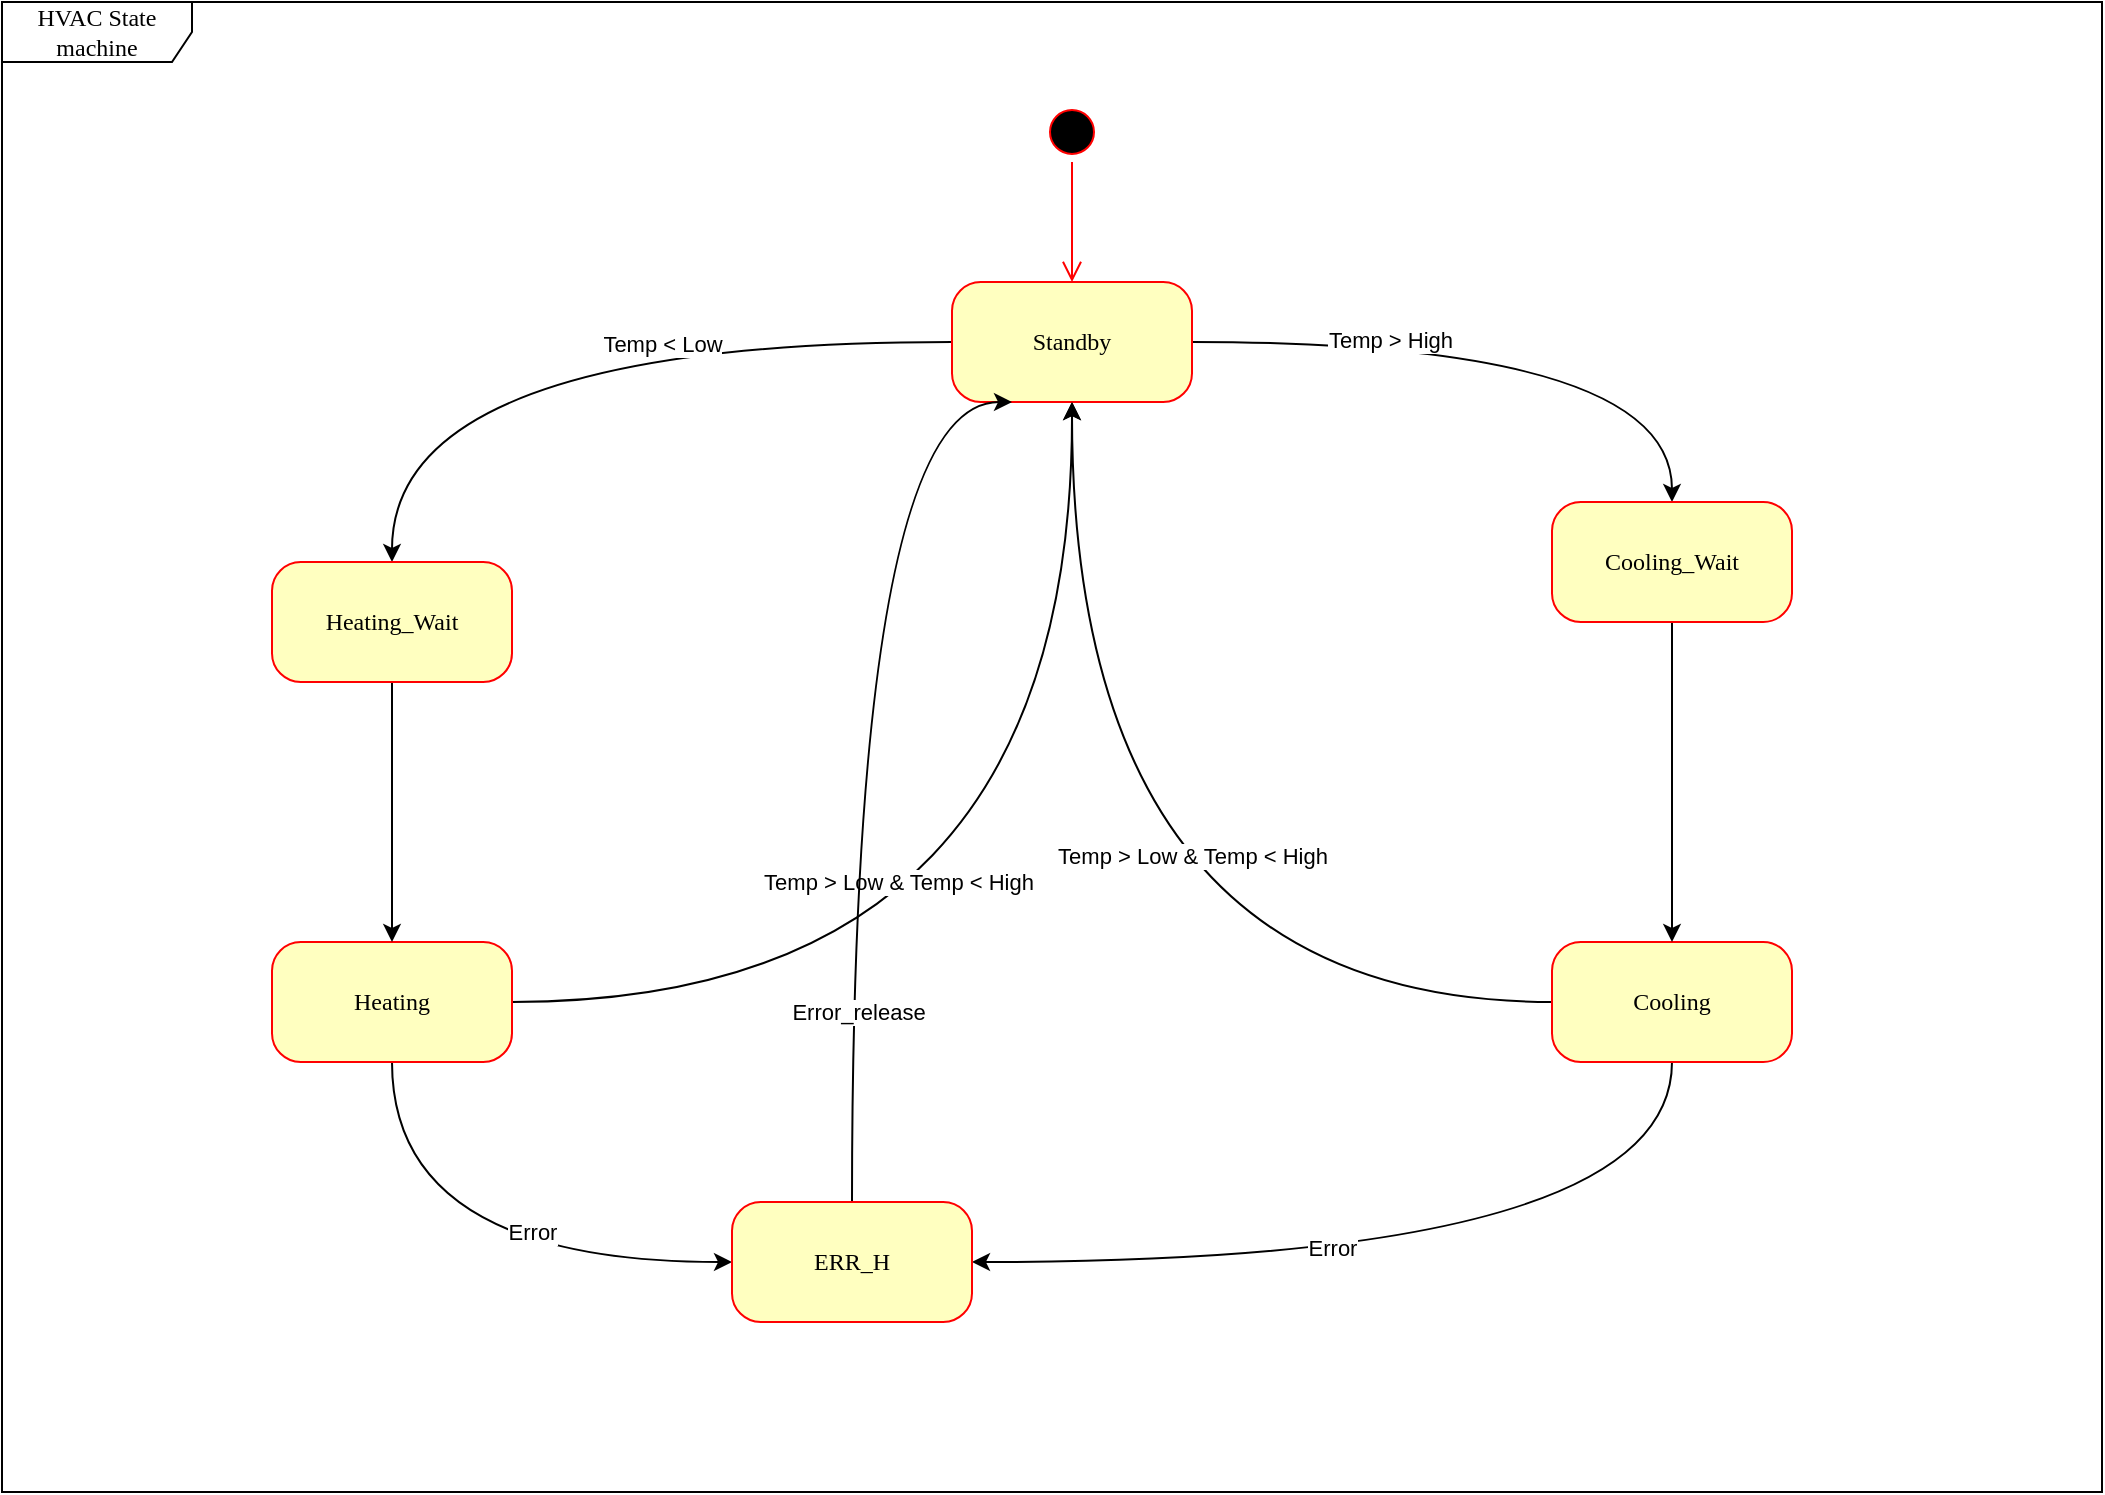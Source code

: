 <mxfile version="22.1.2" type="device">
  <diagram name="Page-1" id="58cdce13-f638-feb5-8d6f-7d28b1aa9fa0">
    <mxGraphModel dx="1728" dy="1847" grid="1" gridSize="10" guides="1" tooltips="1" connect="1" arrows="1" fold="1" page="1" pageScale="1" pageWidth="1100" pageHeight="850" background="none" math="0" shadow="0">
      <root>
        <mxCell id="0" />
        <mxCell id="1" parent="0" />
        <mxCell id="2a3bc250acf0617d-8" value="HVAC State machine" style="shape=umlFrame;whiteSpace=wrap;html=1;rounded=1;shadow=0;comic=0;labelBackgroundColor=none;strokeWidth=1;fontFamily=Verdana;fontSize=12;align=center;width=95;height=30;" parent="1" vertex="1">
          <mxGeometry x="55" y="-80" width="1050" height="745" as="geometry" />
        </mxCell>
        <mxCell id="382b91b5511bd0f7-1" value="" style="ellipse;html=1;shape=startState;fillColor=#000000;strokeColor=#ff0000;rounded=1;shadow=0;comic=0;labelBackgroundColor=none;fontFamily=Verdana;fontSize=12;fontColor=#000000;align=center;direction=south;" parent="1" vertex="1">
          <mxGeometry x="575" y="-30" width="30" height="30" as="geometry" />
        </mxCell>
        <mxCell id="fQ9lZJgQZ9tl0Cvu764c-8" style="edgeStyle=orthogonalEdgeStyle;rounded=0;orthogonalLoop=1;jettySize=auto;html=1;curved=1;" edge="1" parent="1" source="382b91b5511bd0f7-5" target="382b91b5511bd0f7-6">
          <mxGeometry relative="1" as="geometry" />
        </mxCell>
        <mxCell id="fQ9lZJgQZ9tl0Cvu764c-20" value="Temp &amp;gt; Low &amp;amp; Temp &amp;lt; High" style="edgeLabel;html=1;align=center;verticalAlign=middle;resizable=0;points=[];" vertex="1" connectable="0" parent="fQ9lZJgQZ9tl0Cvu764c-8">
          <mxGeometry x="0.159" y="-60" relative="1" as="geometry">
            <mxPoint as="offset" />
          </mxGeometry>
        </mxCell>
        <mxCell id="fQ9lZJgQZ9tl0Cvu764c-11" style="edgeStyle=orthogonalEdgeStyle;rounded=0;orthogonalLoop=1;jettySize=auto;html=1;entryX=1;entryY=0.5;entryDx=0;entryDy=0;curved=1;" edge="1" parent="1" source="382b91b5511bd0f7-5" target="fQ9lZJgQZ9tl0Cvu764c-1">
          <mxGeometry relative="1" as="geometry">
            <Array as="points">
              <mxPoint x="890" y="550" />
            </Array>
          </mxGeometry>
        </mxCell>
        <mxCell id="fQ9lZJgQZ9tl0Cvu764c-17" value="Error" style="edgeLabel;html=1;align=center;verticalAlign=middle;resizable=0;points=[];" vertex="1" connectable="0" parent="fQ9lZJgQZ9tl0Cvu764c-11">
          <mxGeometry x="0.202" y="-7" relative="1" as="geometry">
            <mxPoint as="offset" />
          </mxGeometry>
        </mxCell>
        <mxCell id="382b91b5511bd0f7-5" value="Cooling" style="rounded=1;whiteSpace=wrap;html=1;arcSize=24;fillColor=#ffffc0;strokeColor=#ff0000;shadow=0;comic=0;labelBackgroundColor=none;fontFamily=Verdana;fontSize=12;fontColor=#000000;align=center;" parent="1" vertex="1">
          <mxGeometry x="830" y="390" width="120" height="60" as="geometry" />
        </mxCell>
        <mxCell id="fQ9lZJgQZ9tl0Cvu764c-4" style="edgeStyle=orthogonalEdgeStyle;rounded=0;orthogonalLoop=1;jettySize=auto;html=1;entryX=0.5;entryY=0;entryDx=0;entryDy=0;curved=1;" edge="1" parent="1" source="382b91b5511bd0f7-6" target="382b91b5511bd0f7-10">
          <mxGeometry relative="1" as="geometry" />
        </mxCell>
        <mxCell id="fQ9lZJgQZ9tl0Cvu764c-14" value="Temp &amp;lt; Low" style="edgeLabel;html=1;align=center;verticalAlign=middle;resizable=0;points=[];" vertex="1" connectable="0" parent="fQ9lZJgQZ9tl0Cvu764c-4">
          <mxGeometry x="-0.254" y="1" relative="1" as="geometry">
            <mxPoint as="offset" />
          </mxGeometry>
        </mxCell>
        <mxCell id="fQ9lZJgQZ9tl0Cvu764c-5" style="edgeStyle=orthogonalEdgeStyle;rounded=0;orthogonalLoop=1;jettySize=auto;html=1;curved=1;" edge="1" parent="1" source="382b91b5511bd0f7-6" target="382b91b5511bd0f7-9">
          <mxGeometry relative="1" as="geometry" />
        </mxCell>
        <mxCell id="fQ9lZJgQZ9tl0Cvu764c-13" value="Temp &amp;gt; High" style="edgeLabel;html=1;align=center;verticalAlign=middle;resizable=0;points=[];" vertex="1" connectable="0" parent="fQ9lZJgQZ9tl0Cvu764c-5">
          <mxGeometry x="-0.383" y="1" relative="1" as="geometry">
            <mxPoint as="offset" />
          </mxGeometry>
        </mxCell>
        <mxCell id="382b91b5511bd0f7-6" value="Standby" style="rounded=1;whiteSpace=wrap;html=1;arcSize=24;fillColor=#ffffc0;strokeColor=#ff0000;shadow=0;comic=0;labelBackgroundColor=none;fontFamily=Verdana;fontSize=12;fontColor=#000000;align=center;" parent="1" vertex="1">
          <mxGeometry x="530" y="60" width="120" height="60" as="geometry" />
        </mxCell>
        <mxCell id="fQ9lZJgQZ9tl0Cvu764c-9" style="edgeStyle=orthogonalEdgeStyle;rounded=0;orthogonalLoop=1;jettySize=auto;html=1;curved=1;" edge="1" parent="1" source="382b91b5511bd0f7-7">
          <mxGeometry relative="1" as="geometry">
            <mxPoint x="590" y="120.0" as="targetPoint" />
          </mxGeometry>
        </mxCell>
        <mxCell id="fQ9lZJgQZ9tl0Cvu764c-21" value="Temp &amp;gt; Low &amp;amp; Temp &amp;lt; High" style="edgeLabel;html=1;align=center;verticalAlign=middle;resizable=0;points=[];" vertex="1" connectable="0" parent="fQ9lZJgQZ9tl0Cvu764c-9">
          <mxGeometry x="-0.336" y="60" relative="1" as="geometry">
            <mxPoint as="offset" />
          </mxGeometry>
        </mxCell>
        <mxCell id="fQ9lZJgQZ9tl0Cvu764c-12" style="edgeStyle=orthogonalEdgeStyle;rounded=0;orthogonalLoop=1;jettySize=auto;html=1;entryX=0;entryY=0.5;entryDx=0;entryDy=0;curved=1;" edge="1" parent="1" source="382b91b5511bd0f7-7" target="fQ9lZJgQZ9tl0Cvu764c-1">
          <mxGeometry relative="1" as="geometry">
            <Array as="points">
              <mxPoint x="250" y="550" />
            </Array>
          </mxGeometry>
        </mxCell>
        <mxCell id="fQ9lZJgQZ9tl0Cvu764c-18" value="Error" style="edgeLabel;html=1;align=center;verticalAlign=middle;resizable=0;points=[];" vertex="1" connectable="0" parent="fQ9lZJgQZ9tl0Cvu764c-12">
          <mxGeometry x="0.256" y="15" relative="1" as="geometry">
            <mxPoint as="offset" />
          </mxGeometry>
        </mxCell>
        <mxCell id="382b91b5511bd0f7-7" value="Heating" style="rounded=1;whiteSpace=wrap;html=1;arcSize=24;fillColor=#ffffc0;strokeColor=#ff0000;shadow=0;comic=0;labelBackgroundColor=none;fontFamily=Verdana;fontSize=12;fontColor=#000000;align=center;" parent="1" vertex="1">
          <mxGeometry x="190" y="390" width="120" height="60" as="geometry" />
        </mxCell>
        <mxCell id="fQ9lZJgQZ9tl0Cvu764c-6" style="edgeStyle=orthogonalEdgeStyle;rounded=0;orthogonalLoop=1;jettySize=auto;html=1;" edge="1" parent="1" source="382b91b5511bd0f7-9" target="382b91b5511bd0f7-5">
          <mxGeometry relative="1" as="geometry" />
        </mxCell>
        <mxCell id="382b91b5511bd0f7-9" value="Cooling_Wait" style="rounded=1;whiteSpace=wrap;html=1;arcSize=24;fillColor=#ffffc0;strokeColor=#ff0000;shadow=0;comic=0;labelBackgroundColor=none;fontFamily=Verdana;fontSize=12;fontColor=#000000;align=center;" parent="1" vertex="1">
          <mxGeometry x="830" y="170" width="120" height="60" as="geometry" />
        </mxCell>
        <mxCell id="fQ9lZJgQZ9tl0Cvu764c-7" style="edgeStyle=orthogonalEdgeStyle;rounded=0;orthogonalLoop=1;jettySize=auto;html=1;entryX=0.5;entryY=0;entryDx=0;entryDy=0;" edge="1" parent="1" source="382b91b5511bd0f7-10" target="382b91b5511bd0f7-7">
          <mxGeometry relative="1" as="geometry" />
        </mxCell>
        <mxCell id="382b91b5511bd0f7-10" value="Heating_Wait" style="rounded=1;whiteSpace=wrap;html=1;arcSize=24;fillColor=#ffffc0;strokeColor=#ff0000;shadow=0;comic=0;labelBackgroundColor=none;fontFamily=Verdana;fontSize=12;fontColor=#000000;align=center;" parent="1" vertex="1">
          <mxGeometry x="190" y="200" width="120" height="60" as="geometry" />
        </mxCell>
        <mxCell id="2a3bc250acf0617d-9" style="edgeStyle=orthogonalEdgeStyle;html=1;labelBackgroundColor=none;endArrow=open;endSize=8;strokeColor=#ff0000;fontFamily=Verdana;fontSize=12;align=left;" parent="1" source="382b91b5511bd0f7-1" target="382b91b5511bd0f7-6" edge="1">
          <mxGeometry relative="1" as="geometry" />
        </mxCell>
        <mxCell id="fQ9lZJgQZ9tl0Cvu764c-10" style="edgeStyle=orthogonalEdgeStyle;rounded=0;orthogonalLoop=1;jettySize=auto;html=1;entryX=0.25;entryY=1;entryDx=0;entryDy=0;curved=1;" edge="1" parent="1" source="fQ9lZJgQZ9tl0Cvu764c-1" target="382b91b5511bd0f7-6">
          <mxGeometry relative="1" as="geometry">
            <Array as="points">
              <mxPoint x="480" y="120" />
            </Array>
          </mxGeometry>
        </mxCell>
        <mxCell id="fQ9lZJgQZ9tl0Cvu764c-19" value="Error_release" style="edgeLabel;html=1;align=center;verticalAlign=middle;resizable=0;points=[];" vertex="1" connectable="0" parent="fQ9lZJgQZ9tl0Cvu764c-10">
          <mxGeometry x="-0.603" y="-3" relative="1" as="geometry">
            <mxPoint as="offset" />
          </mxGeometry>
        </mxCell>
        <mxCell id="fQ9lZJgQZ9tl0Cvu764c-1" value="ERR_H" style="rounded=1;whiteSpace=wrap;html=1;arcSize=24;fillColor=#ffffc0;strokeColor=#ff0000;shadow=0;comic=0;labelBackgroundColor=none;fontFamily=Verdana;fontSize=12;fontColor=#000000;align=center;" vertex="1" parent="1">
          <mxGeometry x="420" y="520" width="120" height="60" as="geometry" />
        </mxCell>
      </root>
    </mxGraphModel>
  </diagram>
</mxfile>
